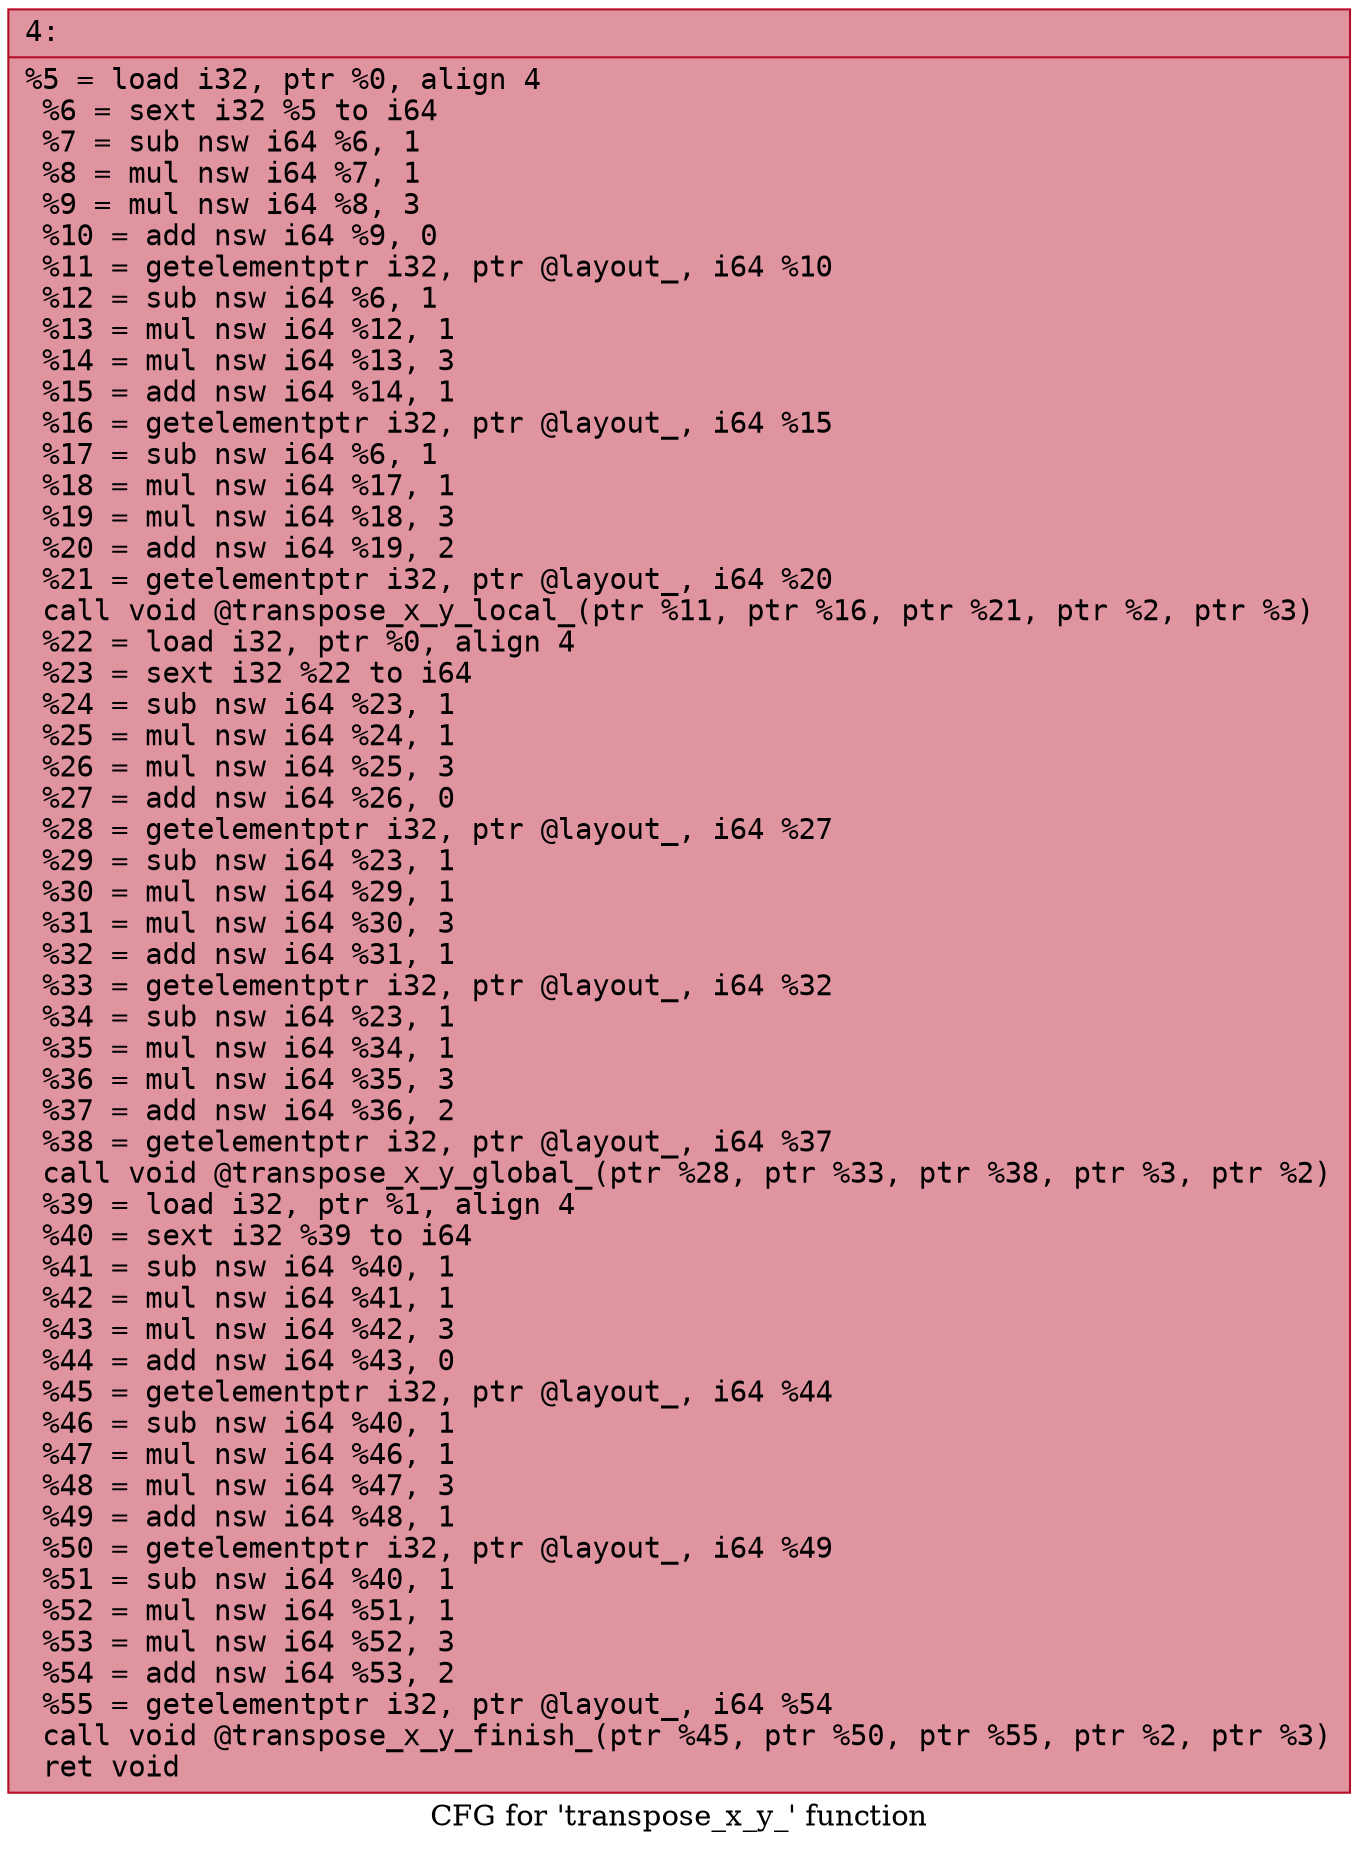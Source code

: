 digraph "CFG for 'transpose_x_y_' function" {
	label="CFG for 'transpose_x_y_' function";

	Node0x55cdf5db2b20 [shape=record,color="#b70d28ff", style=filled, fillcolor="#b70d2870" fontname="Courier",label="{4:\l|  %5 = load i32, ptr %0, align 4\l  %6 = sext i32 %5 to i64\l  %7 = sub nsw i64 %6, 1\l  %8 = mul nsw i64 %7, 1\l  %9 = mul nsw i64 %8, 3\l  %10 = add nsw i64 %9, 0\l  %11 = getelementptr i32, ptr @layout_, i64 %10\l  %12 = sub nsw i64 %6, 1\l  %13 = mul nsw i64 %12, 1\l  %14 = mul nsw i64 %13, 3\l  %15 = add nsw i64 %14, 1\l  %16 = getelementptr i32, ptr @layout_, i64 %15\l  %17 = sub nsw i64 %6, 1\l  %18 = mul nsw i64 %17, 1\l  %19 = mul nsw i64 %18, 3\l  %20 = add nsw i64 %19, 2\l  %21 = getelementptr i32, ptr @layout_, i64 %20\l  call void @transpose_x_y_local_(ptr %11, ptr %16, ptr %21, ptr %2, ptr %3)\l  %22 = load i32, ptr %0, align 4\l  %23 = sext i32 %22 to i64\l  %24 = sub nsw i64 %23, 1\l  %25 = mul nsw i64 %24, 1\l  %26 = mul nsw i64 %25, 3\l  %27 = add nsw i64 %26, 0\l  %28 = getelementptr i32, ptr @layout_, i64 %27\l  %29 = sub nsw i64 %23, 1\l  %30 = mul nsw i64 %29, 1\l  %31 = mul nsw i64 %30, 3\l  %32 = add nsw i64 %31, 1\l  %33 = getelementptr i32, ptr @layout_, i64 %32\l  %34 = sub nsw i64 %23, 1\l  %35 = mul nsw i64 %34, 1\l  %36 = mul nsw i64 %35, 3\l  %37 = add nsw i64 %36, 2\l  %38 = getelementptr i32, ptr @layout_, i64 %37\l  call void @transpose_x_y_global_(ptr %28, ptr %33, ptr %38, ptr %3, ptr %2)\l  %39 = load i32, ptr %1, align 4\l  %40 = sext i32 %39 to i64\l  %41 = sub nsw i64 %40, 1\l  %42 = mul nsw i64 %41, 1\l  %43 = mul nsw i64 %42, 3\l  %44 = add nsw i64 %43, 0\l  %45 = getelementptr i32, ptr @layout_, i64 %44\l  %46 = sub nsw i64 %40, 1\l  %47 = mul nsw i64 %46, 1\l  %48 = mul nsw i64 %47, 3\l  %49 = add nsw i64 %48, 1\l  %50 = getelementptr i32, ptr @layout_, i64 %49\l  %51 = sub nsw i64 %40, 1\l  %52 = mul nsw i64 %51, 1\l  %53 = mul nsw i64 %52, 3\l  %54 = add nsw i64 %53, 2\l  %55 = getelementptr i32, ptr @layout_, i64 %54\l  call void @transpose_x_y_finish_(ptr %45, ptr %50, ptr %55, ptr %2, ptr %3)\l  ret void\l}"];
}
